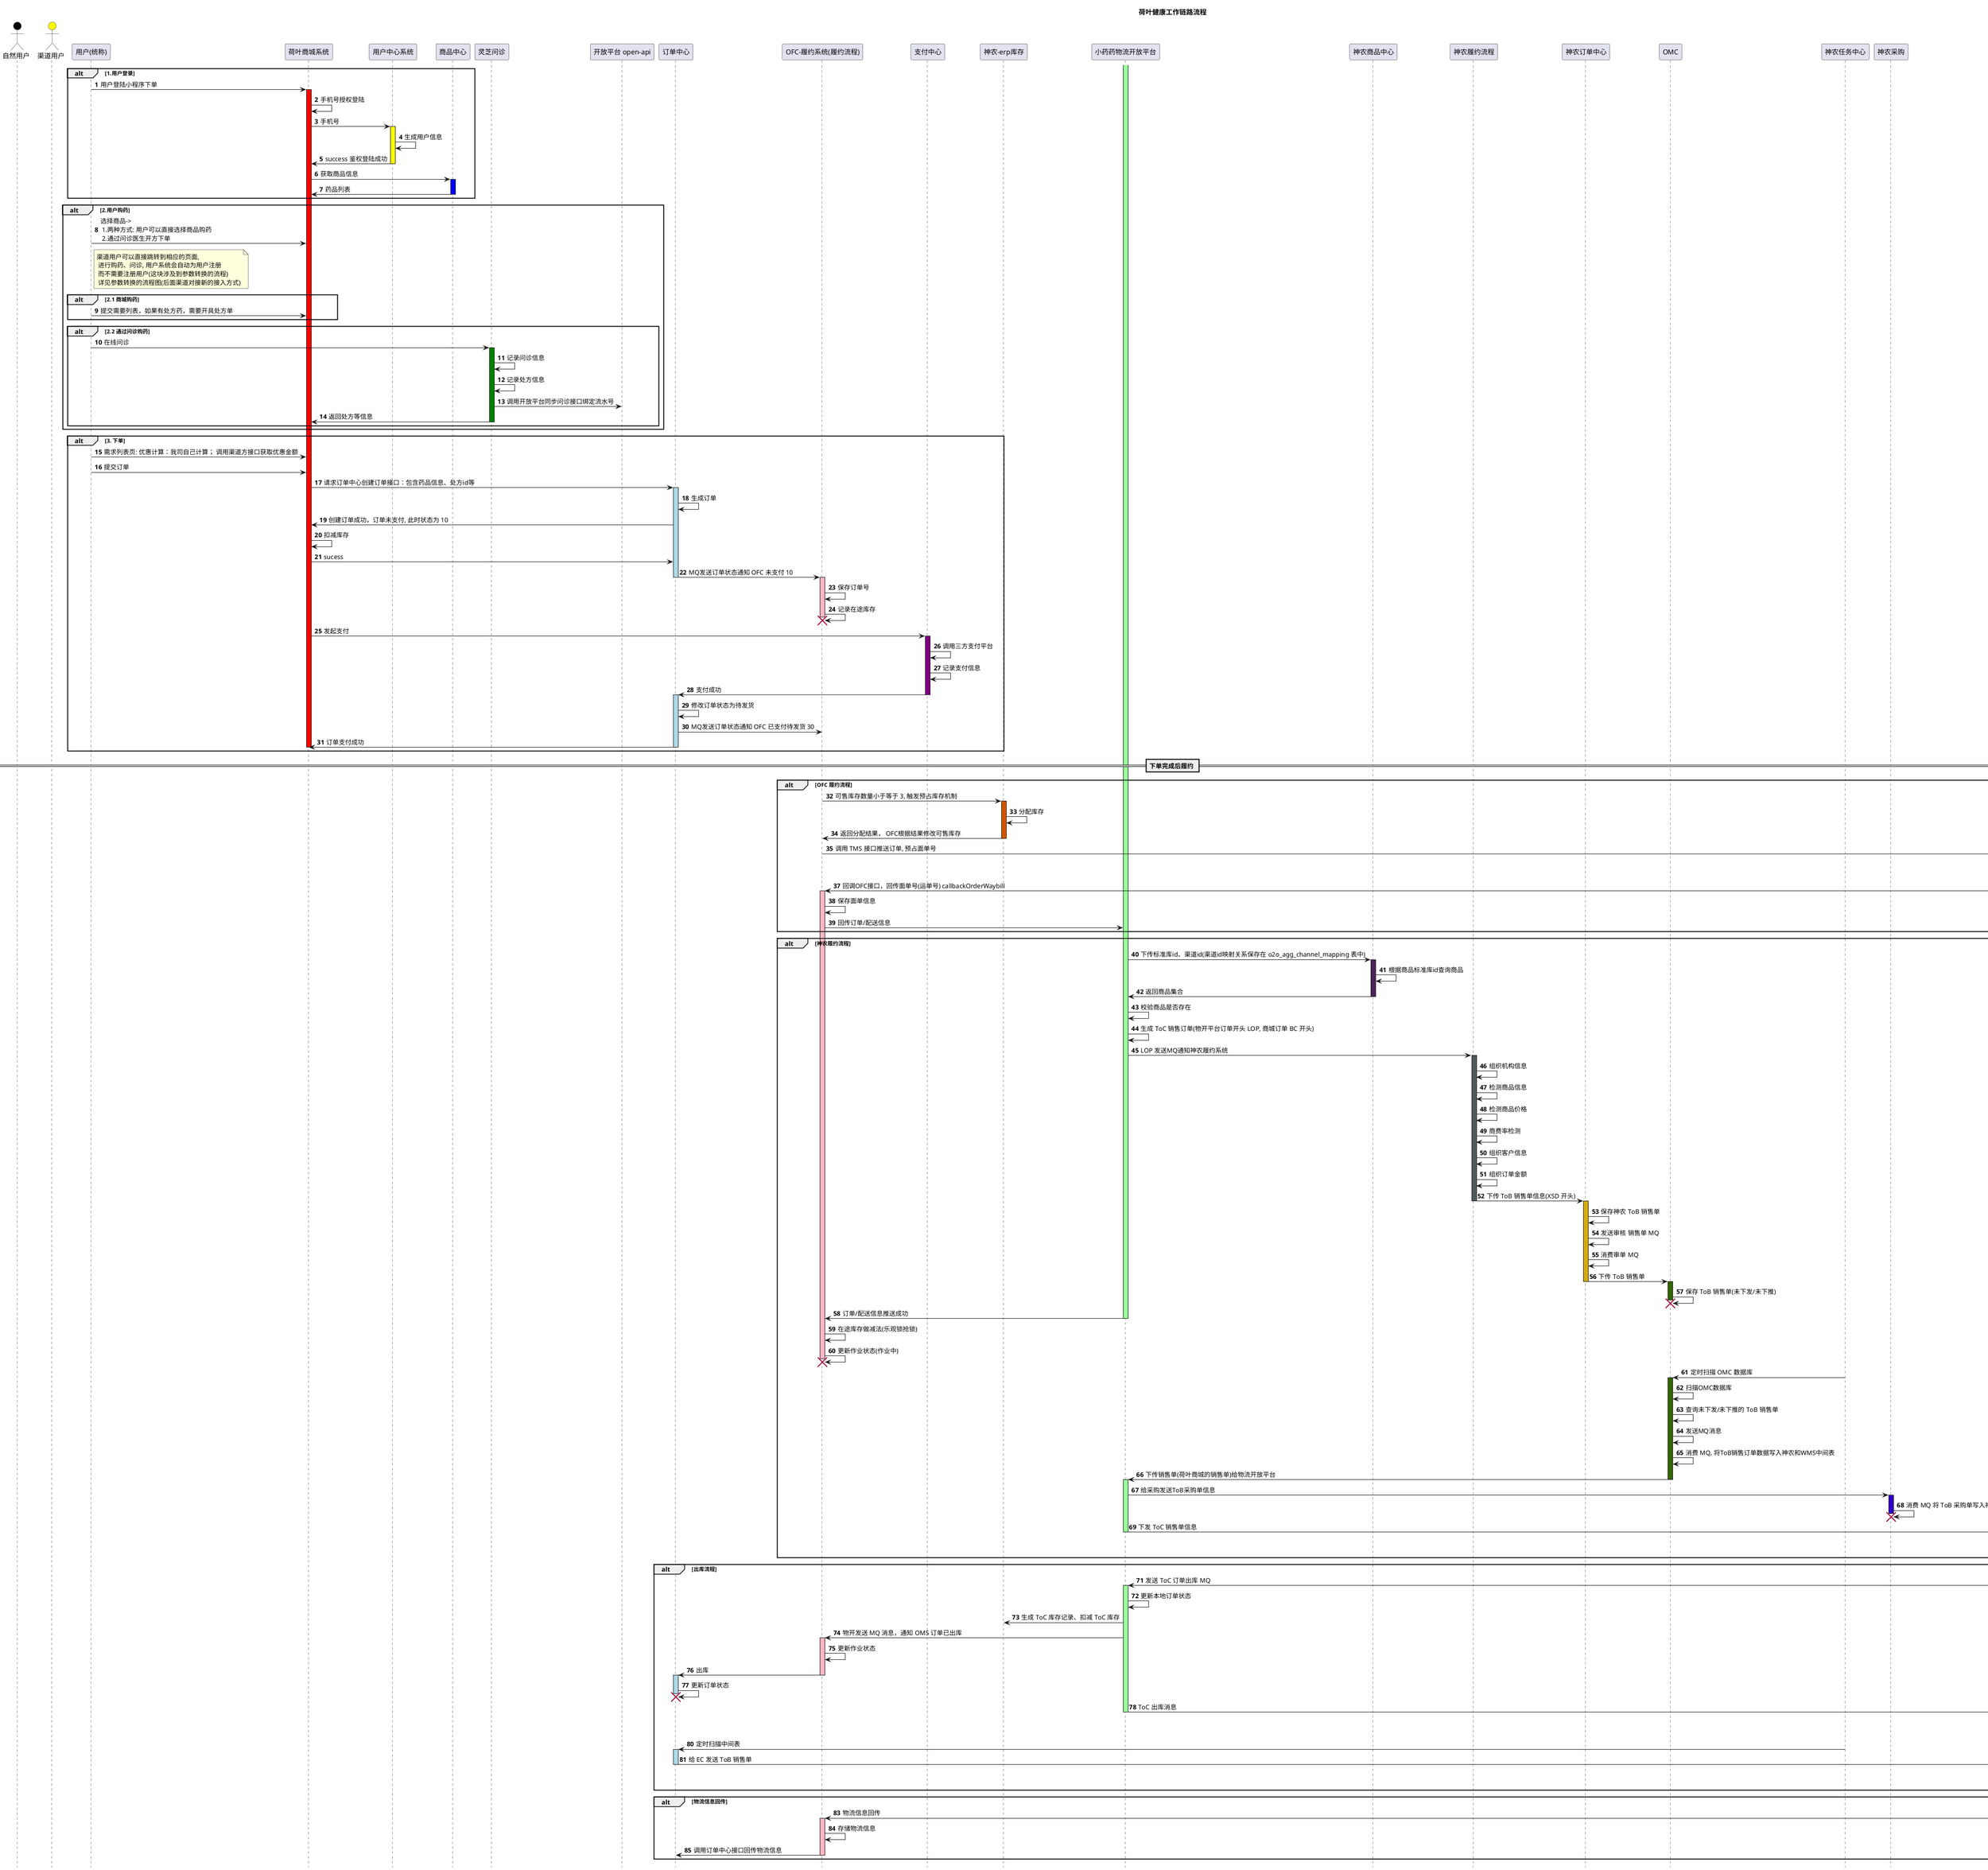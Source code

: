 @startuml
title 荷叶健康工作链路流程
/'面向用户群体'/
actor 自然用户  as user #black
actor 渠道用户  as channel #yellow

hide footbox
participant "用户(统称)" as userName
participant "荷叶商城系统" as heyeShoppingSys
participant "用户中心系统" as userSys
participant "商品中心" as shopCenter
participant "灵芝问诊" as lingZhiInquiry
participant "开放平台 open-api" as openApi
participant "订单中心" as orderCenter
participant "OFC-履约系统(履约流程)" as OFC
participant "支付中心" as payCenter
participant "神农-erp库存" as erpCenter
participant "运输管理系统-TMS" as TMS
participant "小药药物流开放平台" as LOP
participant "神农商品中心" as ShenNongProductCenter
participant "神农履约流程" as ShenNongLvYue
participant "神农订单中心" as ShenNongOrderCenter
participant "OMC" as OMC
participant "神农任务中心" as ShenNongTaskCenter
participant "神农采购" as ShenNongCaiGou
participant "WMS" as WMS
participant "SAAS" as SAAS
participant "EC" as EC
participant "TMS" as TMS

autonumber
alt 1.用户登录
    userName -> heyeShoppingSys : 用户登陆小程序下单
    activate heyeShoppingSys #red
        heyeShoppingSys -> heyeShoppingSys : 手机号授权登陆
        heyeShoppingSys -> userSys : 手机号
        activate userSys #yellow
            userSys -> userSys : 生成用户信息
            userSys -> heyeShoppingSys : success 鉴权登陆成功
        deactivate userSys
        heyeShoppingSys -> shopCenter : 获取商品信息
        activate shopCenter #blue
            shopCenter -> heyeShoppingSys : 药品列表
        deactivate shopCenter
end

alt 2.用户购药
    userName -> heyeShoppingSys : 选择商品->\n 1.两种方式: 用户可以直接选择商品购药 \n 2.通过问诊医生开方下单
    note right of userName : 渠道用户可以直接跳转到相应的页面, \n 进行购药、问诊, 用户系统会自动为用户注册\n 而不需要注册用户(这块涉及到参数转换的流程)\n 详见参数转换的流程图(后面渠道对接新的接入方式)
    alt 2.1 商城购药
        userName -> heyeShoppingSys : 提交需要列表，如果有处方药，需要开具处方单
    end

    alt 2.2 通过问诊购药
        userName -> lingZhiInquiry : 在线问诊
        activate lingZhiInquiry #green
            lingZhiInquiry -> lingZhiInquiry : 记录问诊信息
            lingZhiInquiry -> lingZhiInquiry : 记录处方信息
            lingZhiInquiry -> openApi : 调用开放平台同步问诊接口绑定流水号
            lingZhiInquiry -> heyeShoppingSys : 返回处方等信息
        deactivate lingZhiInquiry
    end
end

alt 3. 下单
    userName -> heyeShoppingSys : 需求列表页: 优惠计算：我司自己计算； 调用渠道方接口获取优惠金额
    userName -> heyeShoppingSys : 提交订单
    heyeShoppingSys -> orderCenter : 请求订单中心创建订单接口：包含药品信息、处方id等
        activate orderCenter #LightBlue
            orderCenter -> orderCenter : 生成订单
            orderCenter -> heyeShoppingSys : 创建订单成功，订单未支付, 此时状态为 10
            heyeShoppingSys -> heyeShoppingSys : 扣减库存
            heyeShoppingSys -> orderCenter : sucess
            orderCenter -> OFC : MQ发送订单状态通知 OFC 未支付 10
        deactivate orderCenter
        activate OFC #lightPink
            OFC -> OFC : 保存订单号
            OFC -> OFC : 记录在途库存
        destroy OFC
    heyeShoppingSys -> payCenter : 发起支付
    activate payCenter #purple
        payCenter -> payCenter : 调用三方支付平台
        payCenter -> payCenter : 记录支付信息
        payCenter -> orderCenter : 支付成功
    deactivate payCenter
        activate orderCenter #LightBlue
            orderCenter -> orderCenter : 修改订单状态为待发货
            orderCenter -> OFC : MQ发送订单状态通知 OFC 已支付待发货 30
            orderCenter -> heyeShoppingSys : 订单支付成功
        deactivate orderCenter
    deactivate heyeShoppingSys
end
== 下单完成后履约 ==
alt OFC 履约流程
    OFC -> erpCenter : 可售库存数量小于等于 3, 触发预占库存机制
    activate erpCenter #D35400
        erpCenter -> erpCenter : 分配库存
        erpCenter -> OFC : 返回分配结果， OFC根据结果修改可售库存
    deactivate erpCenter
    OFC -> TMS : 调用 TMS 接口推送订单, 预占面单号
    activate TMS #B9770E
        TMS -> TMS : 预占面单号
    destroy TMS
    TMS -> OFC : 回调OFC接口，回传面单号(运单号) callbackOrderWaybill
    activate OFC #lightPink
        OFC -> OFC : 保存面单信息
        OFC -> LOP : 回传订单/配送信息
end

alt 神农履约流程
    activate LOP #99FF99
        LOP -> ShenNongProductCenter : 下传标准库id、渠道id(渠道id映射关系保存在 o2o_agg_channel_mapping 表中)
        activate ShenNongProductCenter #4A235A
            ShenNongProductCenter -> ShenNongProductCenter : 根据商品标准库id查询商品
            ShenNongProductCenter -> LOP : 返回商品集合
            deactivate ShenNongProductCenter
        LOP -> LOP : 校验商品是否存在
        LOP -> LOP : 生成 ToC 销售订单(物开平台订单开头 LOP, 商城订单 BC 开头)
        LOP -> ShenNongLvYue : LOP 发送MQ通知神农履约系统
            activate ShenNongLvYue #515A5A
                ShenNongLvYue -> ShenNongLvYue : 组织机构信息
                ShenNongLvYue -> ShenNongLvYue : 检测商品信息
                ShenNongLvYue -> ShenNongLvYue : 检测商品价格
                ShenNongLvYue -> ShenNongLvYue : 商费率检测
                ShenNongLvYue -> ShenNongLvYue : 组织客户信息
                ShenNongLvYue -> ShenNongLvYue : 组织订单金额
                ShenNongLvYue -> ShenNongOrderCenter : 下传 ToB 销售单信息(XSD 开头)
                deactivate ShenNongLvYue
            activate ShenNongOrderCenter #D4AC0D
                ShenNongOrderCenter -> ShenNongOrderCenter : 保存神农 ToB 销售单
                ShenNongOrderCenter -> ShenNongOrderCenter : 发送审核 销售单 MQ
                ShenNongOrderCenter -> ShenNongOrderCenter : 消费审单 MQ
                ShenNongOrderCenter -> OMC : 下传 ToB 销售单
            deactivate ShenNongOrderCenter
            activate OMC #336600
                OMC -> OMC : 保存 ToB 销售单(未下发/未下推)
            destroy OMC
        LOP -> OFC : 订单/配送信息推送成功
    deactivate LOP
        OFC -> OFC : 在途库存做减法(乐观锁抢锁)
        OFC -> OFC : 更新作业状态(作业中)
    destroy OFC
    ShenNongTaskCenter -> OMC : 定时扫描 OMC 数据库
    activate OMC #336600
        OMC -> OMC : 扫描OMC数据库
        OMC -> OMC : 查询未下发/未下推的 ToB 销售单
        OMC -> OMC : 发送MQ消息
        OMC -> OMC : 消费 MQ, 将ToB销售订单数据写入神农和WMS中间表
        OMC -> LOP : 下传销售单(荷叶商城的销售单)给物流开放平台
    deactivate OMC
    activate LOP #99FF99
        LOP -> ShenNongCaiGou : 给采购发送ToB采购单信息
        activate ShenNongCaiGou #3300CC
            ShenNongCaiGou -> ShenNongCaiGou : 消费 MQ 将 ToB 采购单写入神农和WMS中间表
        destroy ShenNongCaiGou
        LOP -> WMS : 下发 ToC 销售单信息
    deactivate LOP
    activate WMS #FFCC00
        WMS -> WMS : 保存 ToC 销售单信息
end

alt 出库流程
    WMS -> LOP : 发送 ToC 订单出库 MQ
    destroy WMS
    activate LOP #99FF99
        LOP -> LOP : 更新本地订单状态
        LOP -> erpCenter : 生成 ToC 库存记录、扣减 ToC 库存
        LOP -> OFC : 物开发送 MQ 消息，通知 OMS 订单已出库
        activate OFC #lightPink
            OFC -> OFC : 更新作业状态
            OFC -> orderCenter : 出库
        deactivate OFC
        activate orderCenter #LightBlue
                orderCenter -> orderCenter : 更新订单状态
        destroy orderCenter
        LOP -> SAAS : ToC 出库消息
    deactivate LOP
    activate SAAS #212121
        SAAS -> SAAS : 生成 ToC 出库记录
    destroy SAAS
    ShenNongTaskCenter -> orderCenter : 定时扫描中间表
    activate orderCenter #LightBlue
         orderCenter -> EC : 给 EC 发送 ToB 销售单
    deactivate orderCenter
    activate EC #546E7A
        EC -> EC : 生成 ToB 销售单
    destroy EC
end

alt 物流信息回传
    TMS -> OFC : 物流信息回传
    activate OFC #lightPink
        OFC -> OFC : 存储物流信息
        OFC -> orderCenter : 调用订单中心接口回传物流信息
    deactivate OFC
end
@enduml